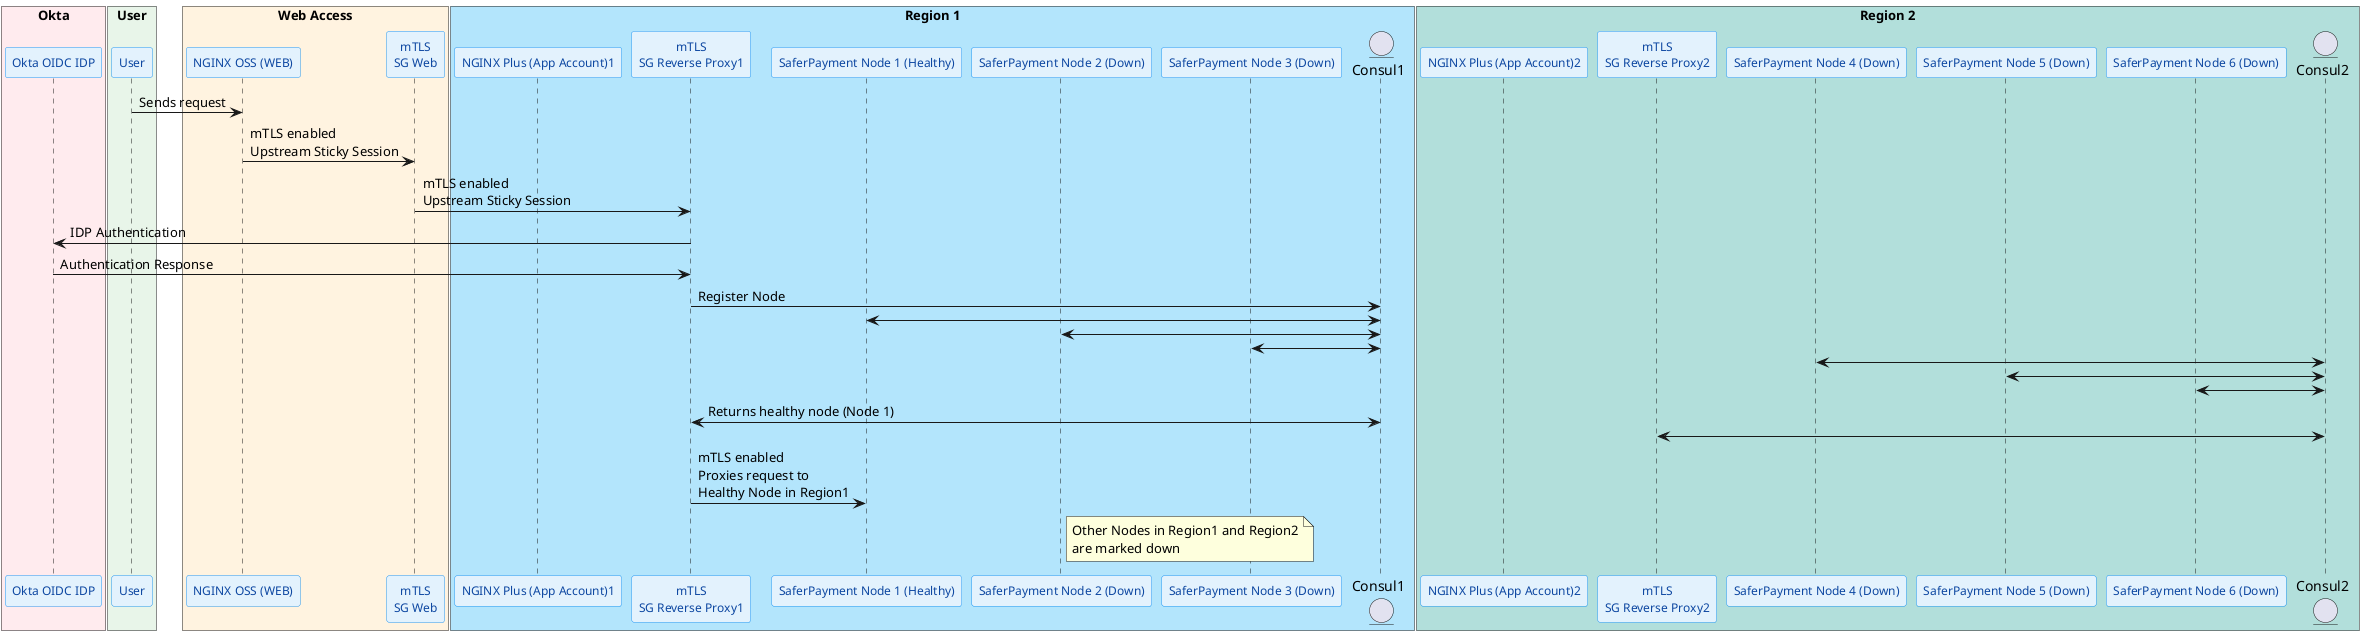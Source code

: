 @startuml
skinparam ParticipantBackgroundColor #E3F2FD
skinparam ParticipantBorderColor #2196F3
skinparam ParticipantFontColor #0D47A1
skinparam ParticipantFontSize 12

box "Okta" #FFEBEE
  participant "Okta OIDC IDP" as Okta
end box

box "User" #E8F5E9
  participant "User" as User
end box

box "Web Access" #FFF3E0
  participant "NGINX OSS (WEB)" as NGINXOSS
  participant "mTLS\nSG Web" as TLSSGWeb
end box

box "Resources" #E0F7FA
  box "Region 1" #B3E5FC
    participant "NGINX Plus (App Account)1" as Proxy1
    participant "mTLS\nSG Reverse Proxy1" as TLSSGProxy1
    participant "SaferPayment Node 1 (Healthy)" as SPNode1
    participant "SaferPayment Node 2 (Down)" as SPNode2
    participant "SaferPayment Node 3 (Down)" as SPNode3
    entity "Consul1" as Consul1
  end box

  box "Region 2" #B2DFDB
    participant "NGINX Plus (App Account)2" as Proxy2
    participant "mTLS\nSG Reverse Proxy2" as TLSSGProxy2
    participant "SaferPayment Node 4 (Down)" as SPNode4
    participant "SaferPayment Node 5 (Down)" as SPNode5
    participant "SaferPayment Node 6 (Down)" as SPNode6
    entity "Consul2" as Consul2
  end box
end box

User -> NGINXOSS: Sends request
NGINXOSS -> TLSSGWeb: mTLS enabled\nUpstream Sticky Session
TLSSGWeb -> TLSSGProxy1: mTLS enabled\nUpstream Sticky Session
TLSSGProxy1 -> Okta: IDP Authentication
Okta -> TLSSGProxy1: Authentication Response
TLSSGProxy1 -> Consul1: Register Node
SPNode1 <-> Consul1
SPNode2 <-> Consul1
SPNode3 <-> Consul1
SPNode4 <-> Consul2
SPNode5 <-> Consul2
SPNode6 <-> Consul2
TLSSGProxy1 <-> Consul1: Returns healthy node (Node 1)
TLSSGProxy2 <-> Consul2
TLSSGProxy1 -> SPNode1: mTLS enabled\nProxies request to\nHealthy Node in Region1
note right of SPNode2: Other Nodes in Region1 and Region2\nare marked down
@enduml
